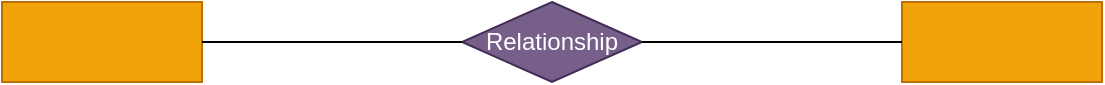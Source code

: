 <mxfile version="24.7.17">
  <diagram name="Página-1" id="6UjuVz_W8Fvm_CDRw6Dw">
    <mxGraphModel dx="954" dy="638" grid="1" gridSize="10" guides="1" tooltips="1" connect="1" arrows="1" fold="1" page="1" pageScale="1" pageWidth="827" pageHeight="1169" math="0" shadow="0">
      <root>
        <mxCell id="0" />
        <mxCell id="1" parent="0" />
        <mxCell id="s41CblzwSERTCrlKYwsi-1" value="" style="whiteSpace=wrap;html=1;align=center;fillColor=#f0a30a;strokeColor=#BD7000;fontColor=#000000;" vertex="1" parent="1">
          <mxGeometry x="40" y="700" width="100" height="40" as="geometry" />
        </mxCell>
        <mxCell id="s41CblzwSERTCrlKYwsi-3" value="Relationship" style="shape=rhombus;perimeter=rhombusPerimeter;whiteSpace=wrap;html=1;align=center;fillColor=#76608a;fontColor=#ffffff;strokeColor=#432D57;" vertex="1" parent="1">
          <mxGeometry x="270" y="700" width="90" height="40" as="geometry" />
        </mxCell>
        <mxCell id="s41CblzwSERTCrlKYwsi-4" value="" style="whiteSpace=wrap;html=1;align=center;fillColor=#f0a30a;strokeColor=#BD7000;fontColor=#000000;" vertex="1" parent="1">
          <mxGeometry x="490" y="700" width="100" height="40" as="geometry" />
        </mxCell>
        <mxCell id="s41CblzwSERTCrlKYwsi-5" value="" style="line;strokeWidth=1;rotatable=0;dashed=0;labelPosition=right;align=left;verticalAlign=middle;spacingTop=0;spacingLeft=6;points=[];portConstraint=eastwest;" vertex="1" parent="1">
          <mxGeometry x="140" y="715" width="130" height="10" as="geometry" />
        </mxCell>
        <mxCell id="s41CblzwSERTCrlKYwsi-6" value="" style="line;strokeWidth=1;rotatable=0;dashed=0;labelPosition=right;align=left;verticalAlign=middle;spacingTop=0;spacingLeft=6;points=[];portConstraint=eastwest;" vertex="1" parent="1">
          <mxGeometry x="360" y="715" width="130" height="10" as="geometry" />
        </mxCell>
      </root>
    </mxGraphModel>
  </diagram>
</mxfile>
